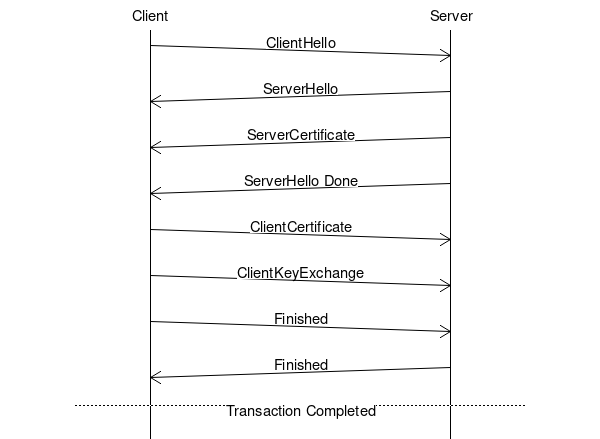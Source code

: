 # MSC Sequence Diagram Example: TLS Handshake Transaction

msc {
    # Chart Options
    arcgradient = "10";

    # Entities
    a [ label = "Client" ], b [ label = "Server"];

    # Message Flow
    a =>> b [ label = "ClientHello"];
    b =>> a [ label = "ServerHello"];
    b =>> a [ label = "ServerCertificate"];
    b =>> a [ label = "ServerHello Done"];
    a =>> b [ label = "ClientCertificate"];
    a =>> b [ label = "ClientKeyExchange"];
    a =>> b [ label = "Finished" ];
    b =>> a [ label = "Finished" ];

    --- [ label = "Transaction Completed" ];
}
